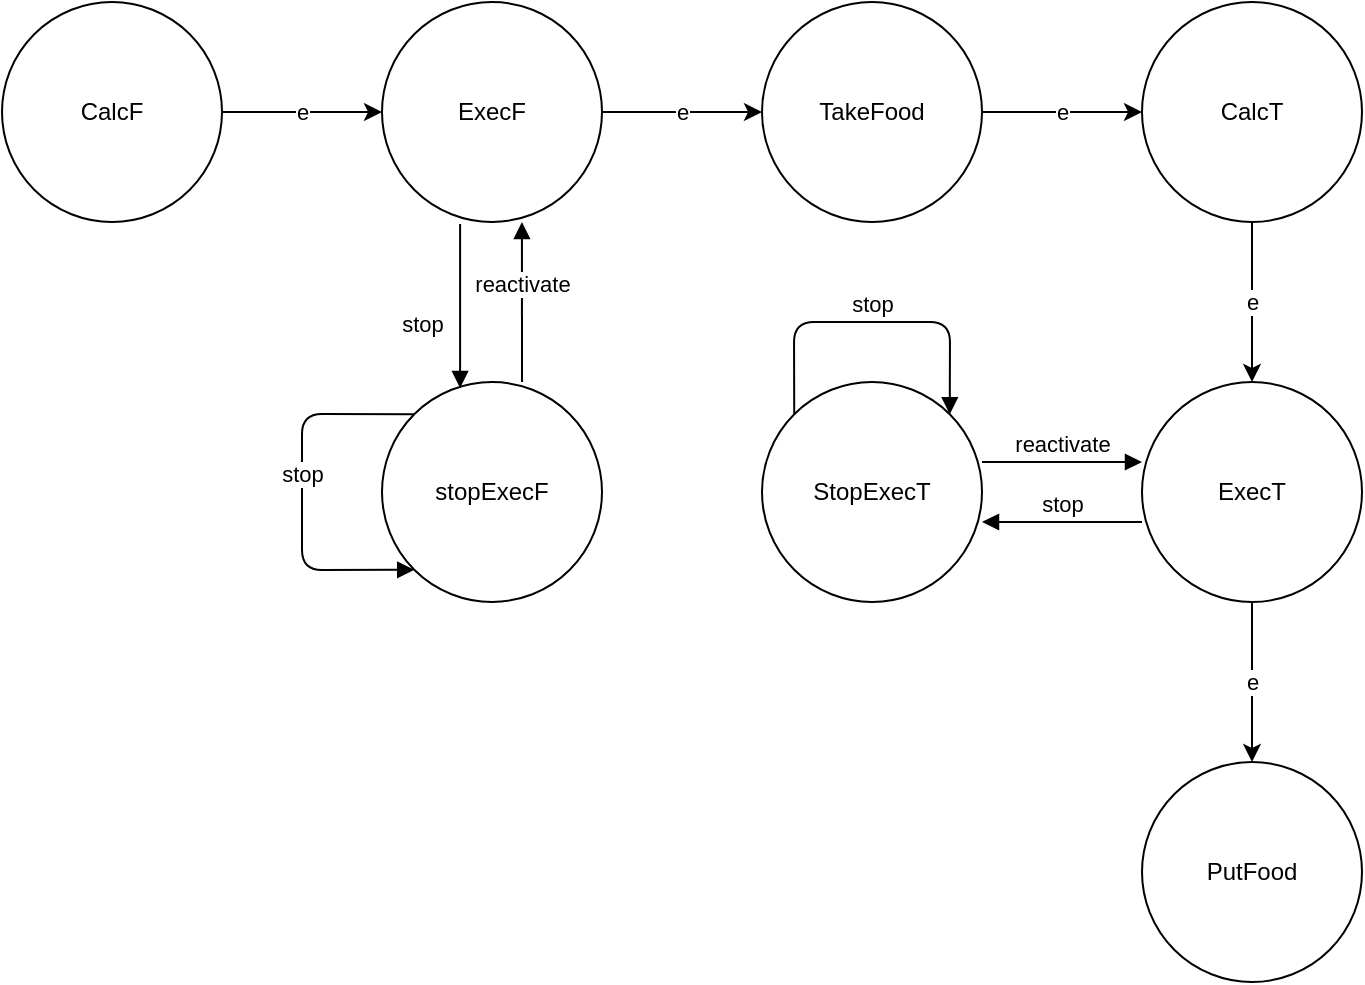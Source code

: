 <mxfile version="11.3.0" type="device" pages="1"><diagram id="AWaQp8pnmV170973x07X" name="Page-1"><mxGraphModel dx="854" dy="504" grid="1" gridSize="10" guides="1" tooltips="1" connect="1" arrows="1" fold="1" page="1" pageScale="1" pageWidth="827" pageHeight="1169" math="0" shadow="0"><root><mxCell id="0"/><mxCell id="1" parent="0"/><mxCell id="m8KDgEn1et4Xcgrwp8kN-1" value="e" style="edgeStyle=orthogonalEdgeStyle;rounded=0;orthogonalLoop=1;jettySize=auto;html=1;" edge="1" parent="1" source="m8KDgEn1et4Xcgrwp8kN-2" target="m8KDgEn1et4Xcgrwp8kN-4"><mxGeometry relative="1" as="geometry"/></mxCell><mxCell id="m8KDgEn1et4Xcgrwp8kN-2" value="CalcF" style="ellipse;whiteSpace=wrap;html=1;" vertex="1" parent="1"><mxGeometry x="40" y="80" width="110" height="110" as="geometry"/></mxCell><mxCell id="m8KDgEn1et4Xcgrwp8kN-3" value="e" style="edgeStyle=orthogonalEdgeStyle;rounded=0;orthogonalLoop=1;jettySize=auto;html=1;" edge="1" parent="1" source="m8KDgEn1et4Xcgrwp8kN-4" target="m8KDgEn1et4Xcgrwp8kN-6"><mxGeometry relative="1" as="geometry"/></mxCell><mxCell id="m8KDgEn1et4Xcgrwp8kN-4" value="ExecF" style="ellipse;whiteSpace=wrap;html=1;" vertex="1" parent="1"><mxGeometry x="230" y="80" width="110" height="110" as="geometry"/></mxCell><mxCell id="m8KDgEn1et4Xcgrwp8kN-5" value="e" style="edgeStyle=orthogonalEdgeStyle;rounded=0;orthogonalLoop=1;jettySize=auto;html=1;" edge="1" parent="1" source="m8KDgEn1et4Xcgrwp8kN-6" target="m8KDgEn1et4Xcgrwp8kN-8"><mxGeometry relative="1" as="geometry"/></mxCell><mxCell id="m8KDgEn1et4Xcgrwp8kN-6" value="TakeFood" style="ellipse;whiteSpace=wrap;html=1;" vertex="1" parent="1"><mxGeometry x="420" y="80" width="110" height="110" as="geometry"/></mxCell><mxCell id="m8KDgEn1et4Xcgrwp8kN-7" value="e" style="edgeStyle=orthogonalEdgeStyle;rounded=0;orthogonalLoop=1;jettySize=auto;html=1;" edge="1" parent="1" source="m8KDgEn1et4Xcgrwp8kN-8" target="m8KDgEn1et4Xcgrwp8kN-10"><mxGeometry relative="1" as="geometry"/></mxCell><mxCell id="m8KDgEn1et4Xcgrwp8kN-8" value="CalcT" style="ellipse;whiteSpace=wrap;html=1;" vertex="1" parent="1"><mxGeometry x="610" y="80" width="110" height="110" as="geometry"/></mxCell><mxCell id="m8KDgEn1et4Xcgrwp8kN-9" value="e" style="edgeStyle=orthogonalEdgeStyle;rounded=0;orthogonalLoop=1;jettySize=auto;html=1;" edge="1" parent="1" source="m8KDgEn1et4Xcgrwp8kN-10" target="m8KDgEn1et4Xcgrwp8kN-12"><mxGeometry relative="1" as="geometry"/></mxCell><mxCell id="m8KDgEn1et4Xcgrwp8kN-10" value="ExecT" style="ellipse;whiteSpace=wrap;html=1;" vertex="1" parent="1"><mxGeometry x="610" y="270" width="110" height="110" as="geometry"/></mxCell><mxCell id="m8KDgEn1et4Xcgrwp8kN-11" value="StopExecT" style="ellipse;whiteSpace=wrap;html=1;" vertex="1" parent="1"><mxGeometry x="420" y="270" width="110" height="110" as="geometry"/></mxCell><mxCell id="m8KDgEn1et4Xcgrwp8kN-12" value="PutFood" style="ellipse;whiteSpace=wrap;html=1;" vertex="1" parent="1"><mxGeometry x="610" y="460" width="110" height="110" as="geometry"/></mxCell><mxCell id="m8KDgEn1et4Xcgrwp8kN-13" value="stopExecF" style="ellipse;whiteSpace=wrap;html=1;" vertex="1" parent="1"><mxGeometry x="230" y="270" width="110" height="110" as="geometry"/></mxCell><mxCell id="m8KDgEn1et4Xcgrwp8kN-14" value="reactivate" style="html=1;verticalAlign=bottom;endArrow=block;" edge="1" parent="1"><mxGeometry width="80" relative="1" as="geometry"><mxPoint x="530" y="310" as="sourcePoint"/><mxPoint x="610" y="310" as="targetPoint"/></mxGeometry></mxCell><mxCell id="m8KDgEn1et4Xcgrwp8kN-15" value="stop" style="html=1;verticalAlign=bottom;endArrow=none;startArrow=block;startFill=1;endFill=0;" edge="1" parent="1"><mxGeometry width="80" relative="1" as="geometry"><mxPoint x="530" y="340" as="sourcePoint"/><mxPoint x="610" y="340" as="targetPoint"/></mxGeometry></mxCell><mxCell id="m8KDgEn1et4Xcgrwp8kN-16" value="stop" style="html=1;verticalAlign=bottom;endArrow=block;exitX=0.355;exitY=1.009;exitDx=0;exitDy=0;exitPerimeter=0;entryX=0.355;entryY=0.027;entryDx=0;entryDy=0;entryPerimeter=0;" edge="1" parent="1" source="m8KDgEn1et4Xcgrwp8kN-4" target="m8KDgEn1et4Xcgrwp8kN-13"><mxGeometry x="0.44" y="-19" width="80" relative="1" as="geometry"><mxPoint x="170" y="270" as="sourcePoint"/><mxPoint x="250" y="270" as="targetPoint"/><mxPoint as="offset"/></mxGeometry></mxCell><mxCell id="m8KDgEn1et4Xcgrwp8kN-17" value="reactivate" style="html=1;verticalAlign=bottom;endArrow=block;entryX=0.636;entryY=1;entryDx=0;entryDy=0;entryPerimeter=0;" edge="1" parent="1" target="m8KDgEn1et4Xcgrwp8kN-4"><mxGeometry width="80" relative="1" as="geometry"><mxPoint x="300" y="270" as="sourcePoint"/><mxPoint x="380" y="270" as="targetPoint"/></mxGeometry></mxCell><mxCell id="m8KDgEn1et4Xcgrwp8kN-18" value="stop" style="html=1;verticalAlign=bottom;endArrow=block;exitX=0;exitY=0;exitDx=0;exitDy=0;entryX=0;entryY=1;entryDx=0;entryDy=0;" edge="1" parent="1" source="m8KDgEn1et4Xcgrwp8kN-13" target="m8KDgEn1et4Xcgrwp8kN-13"><mxGeometry width="80" relative="1" as="geometry"><mxPoint x="180" y="400" as="sourcePoint"/><mxPoint x="260" y="400" as="targetPoint"/><Array as="points"><mxPoint x="190" y="286"/><mxPoint x="190" y="364"/></Array></mxGeometry></mxCell><mxCell id="m8KDgEn1et4Xcgrwp8kN-19" value="stop" style="html=1;verticalAlign=bottom;endArrow=block;exitX=0;exitY=0;exitDx=0;exitDy=0;entryX=1;entryY=0;entryDx=0;entryDy=0;" edge="1" parent="1" source="m8KDgEn1et4Xcgrwp8kN-11" target="m8KDgEn1et4Xcgrwp8kN-11"><mxGeometry width="80" relative="1" as="geometry"><mxPoint x="440" y="390" as="sourcePoint"/><mxPoint x="520" y="390" as="targetPoint"/><Array as="points"><mxPoint x="436" y="240"/><mxPoint x="514" y="240"/></Array></mxGeometry></mxCell></root></mxGraphModel></diagram></mxfile>